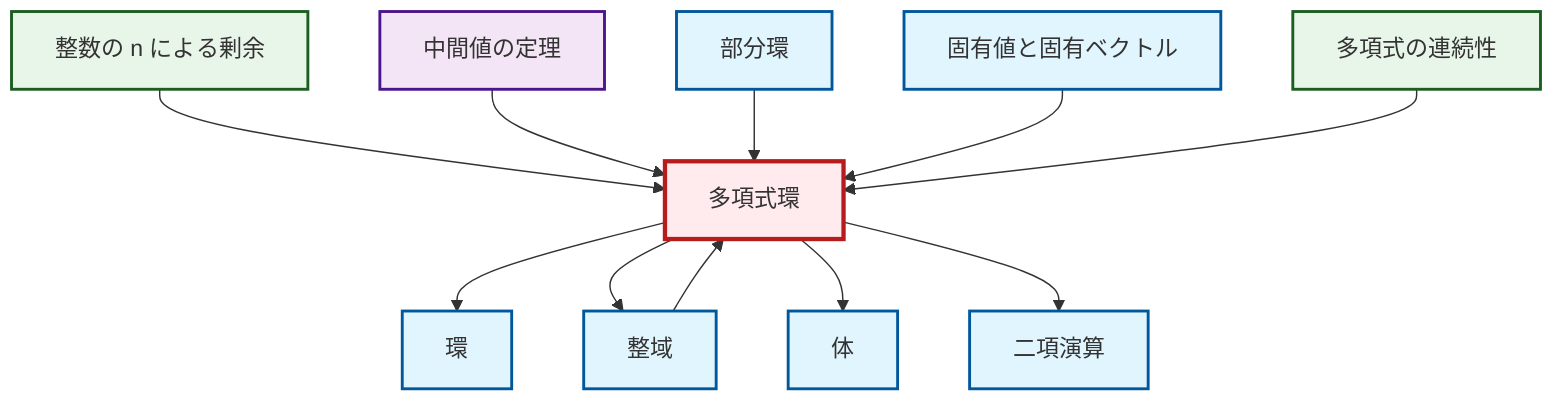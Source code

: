 graph TD
    classDef definition fill:#e1f5fe,stroke:#01579b,stroke-width:2px
    classDef theorem fill:#f3e5f5,stroke:#4a148c,stroke-width:2px
    classDef axiom fill:#fff3e0,stroke:#e65100,stroke-width:2px
    classDef example fill:#e8f5e9,stroke:#1b5e20,stroke-width:2px
    classDef current fill:#ffebee,stroke:#b71c1c,stroke-width:3px
    def-polynomial-ring["多項式環"]:::definition
    def-subring["部分環"]:::definition
    def-binary-operation["二項演算"]:::definition
    def-field["体"]:::definition
    def-eigenvalue-eigenvector["固有値と固有ベクトル"]:::definition
    ex-quotient-integers-mod-n["整数の n による剰余"]:::example
    ex-polynomial-continuity["多項式の連続性"]:::example
    thm-intermediate-value["中間値の定理"]:::theorem
    def-integral-domain["整域"]:::definition
    def-ring["環"]:::definition
    def-polynomial-ring --> def-ring
    ex-quotient-integers-mod-n --> def-polynomial-ring
    def-polynomial-ring --> def-integral-domain
    def-integral-domain --> def-polynomial-ring
    thm-intermediate-value --> def-polynomial-ring
    def-polynomial-ring --> def-field
    def-subring --> def-polynomial-ring
    def-polynomial-ring --> def-binary-operation
    def-eigenvalue-eigenvector --> def-polynomial-ring
    ex-polynomial-continuity --> def-polynomial-ring
    class def-polynomial-ring current